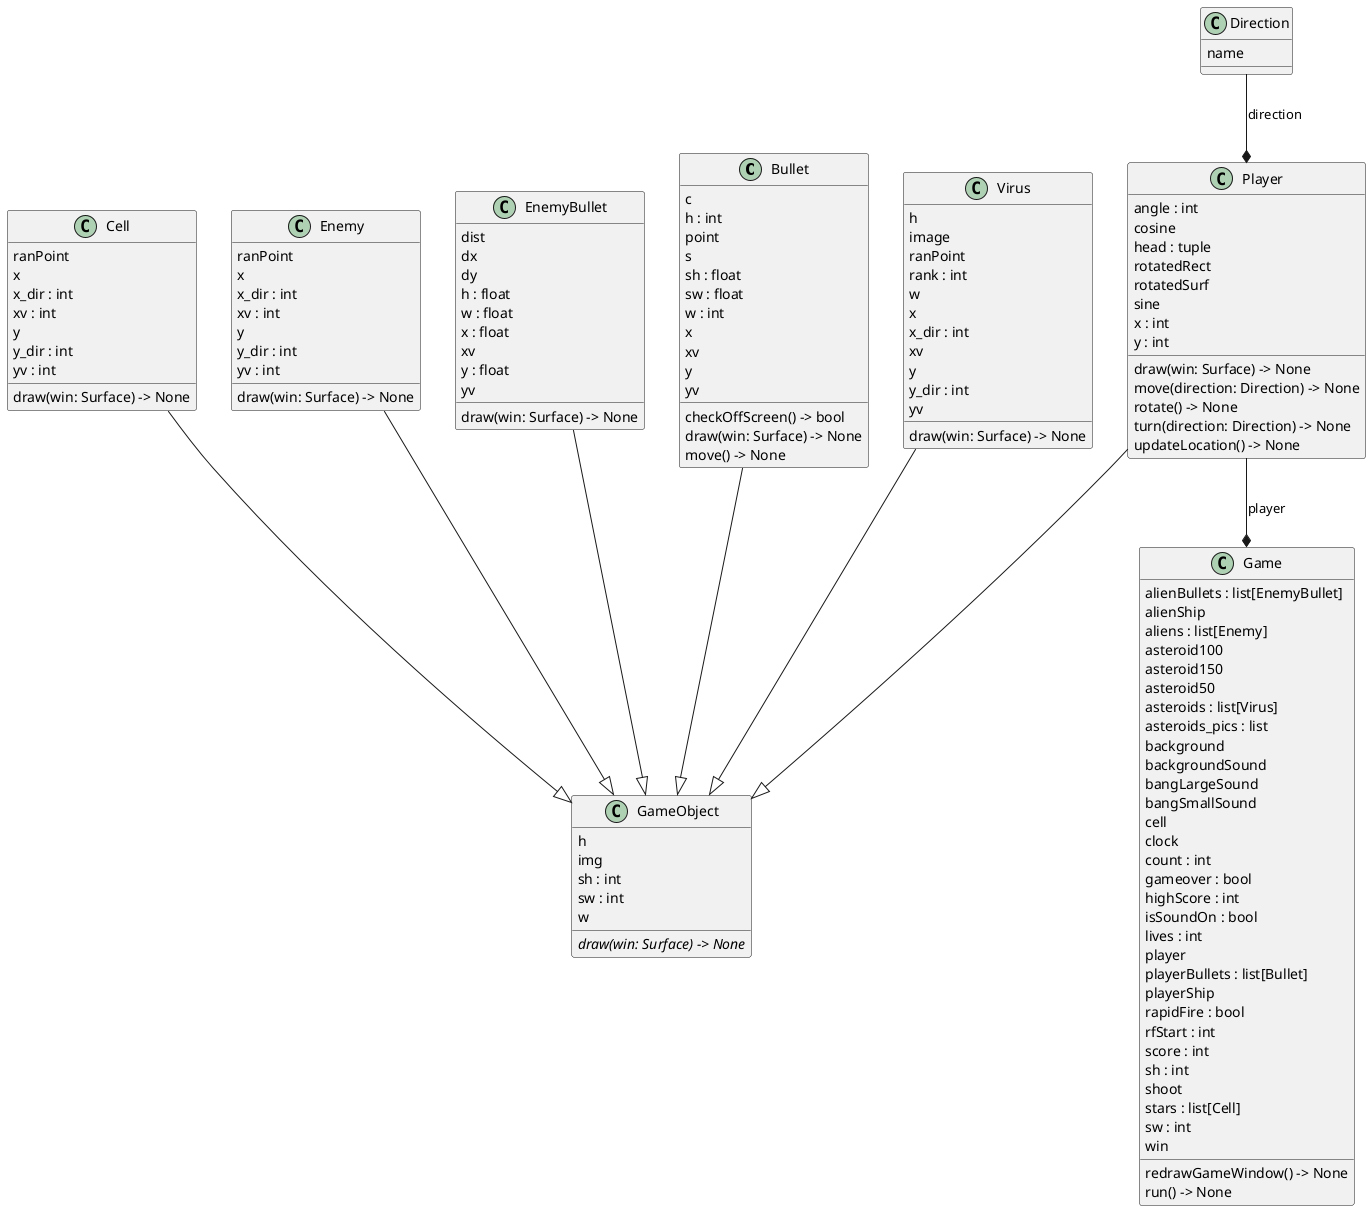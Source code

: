 @startuml classes
set namespaceSeparator none
class "Bullet" as src.bullet.Bullet {
  c
  h : int
  point
  s
  sh : float
  sw : float
  w : int
  x
  xv
  y
  yv
  checkOffScreen() -> bool
  draw(win: Surface) -> None
  move() -> None
}
class "Cell" as src.cell.Cell {
  ranPoint
  x
  x_dir : int
  xv : int
  y
  y_dir : int
  yv : int
  draw(win: Surface) -> None
}
class "Direction" as src.player.Direction {
  name
}
class "Enemy" as src.enemy.Enemy {
  ranPoint
  x
  x_dir : int
  xv : int
  y
  y_dir : int
  yv : int
  draw(win: Surface) -> None
}
class "EnemyBullet" as src.enemyBullet.EnemyBullet {
  dist
  dx
  dy
  h : float
  w : float
  x : float
  xv
  y : float
  yv
  draw(win: Surface) -> None
}
class "Game" as src.main.Game {
  alienBullets : list[EnemyBullet]
  alienShip
  aliens : list[Enemy]
  asteroid100
  asteroid150
  asteroid50
  asteroids : list[Virus]
  asteroids_pics : list
  background
  backgroundSound
  bangLargeSound
  bangSmallSound
  cell
  clock
  count : int
  gameover : bool
  highScore : int
  isSoundOn : bool
  lives : int
  player
  playerBullets : list[Bullet]
  playerShip
  rapidFire : bool
  rfStart : int
  score : int
  sh : int
  shoot
  stars : list[Cell]
  sw : int
  win
  redrawGameWindow() -> None
  run() -> None
}
class "GameObject" as src.object.GameObject {
  h
  img
  sh : int
  sw : int
  w
  {abstract}draw(win: Surface) -> None
}
class "Player" as src.player.Player {
  angle : int
  cosine
  head : tuple
  rotatedRect
  rotatedSurf
  sine
  x : int
  y : int
  draw(win: Surface) -> None
  move(direction: Direction) -> None
  rotate() -> None
  turn(direction: Direction) -> None
  updateLocation() -> None
}
class "Virus" as src.virus.Virus {
  h
  image
  ranPoint
  rank : int
  w
  x
  x_dir : int
  xv
  y
  y_dir : int
  yv
  draw(win: Surface) -> None
}
src.cell.Cell --|> src.object.GameObject
src.enemy.Enemy --|> src.object.GameObject
src.player.Player --|> src.object.GameObject
src.virus.Virus --|> src.object.GameObject
src.bullet.Bullet --|> src.object.GameObject
src.enemyBullet.EnemyBullet --|> src.object.GameObject
src.player.Player --* src.main.Game : player
src.player.Direction --* src.player.Player : direction
@enduml
